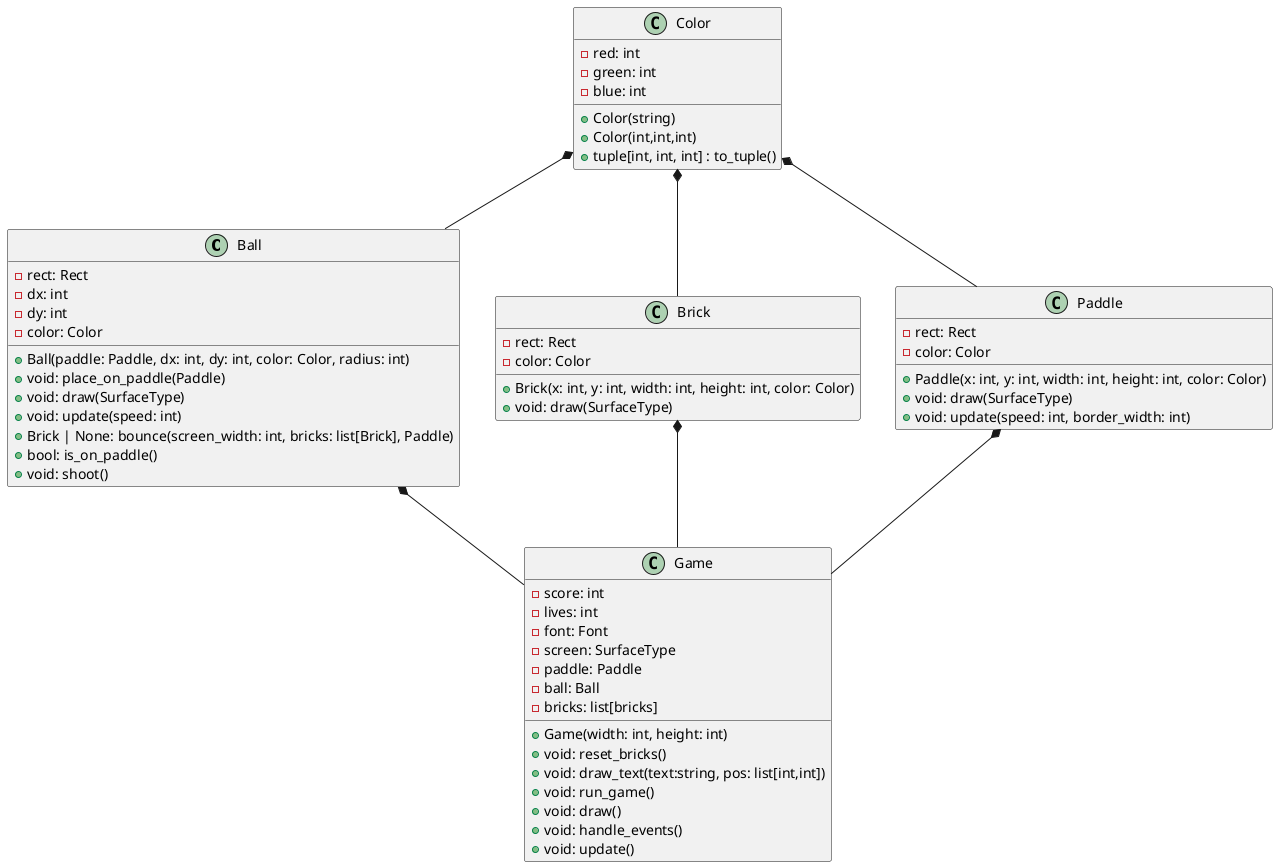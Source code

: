@startuml class diagram
class Ball {
    - rect: Rect
    - dx: int
    - dy: int
    - color: Color
    + Ball(paddle: Paddle, dx: int, dy: int, color: Color, radius: int)
    + void: place_on_paddle(Paddle)
    + void: draw(SurfaceType)
    + void: update(speed: int)
    + Brick | None: bounce(screen_width: int, bricks: list[Brick], Paddle)
    + bool: is_on_paddle()
    + void: shoot()
}
class Brick {
    - rect: Rect
    - color: Color
    + Brick(x: int, y: int, width: int, height: int, color: Color)
    + void: draw(SurfaceType)
}
class Paddle {
    - rect: Rect
    - color: Color
    + Paddle(x: int, y: int, width: int, height: int, color: Color)
    + void: draw(SurfaceType)
    + void: update(speed: int, border_width: int)
}
class Game {
    - score: int
    - lives: int
    - font: Font
    - screen: SurfaceType
    - paddle: Paddle
    - ball: Ball
    - bricks: list[bricks]
    + Game(width: int, height: int)
    + void: reset_bricks()
    + void: draw_text(text:string, pos: list[int,int])
    + void: run_game()
    + void: draw()
    + void: handle_events()
    + void: update()
}
class Color {
    - red: int
    - green: int
    - blue: int
    + Color(string)
    + Color(int,int,int)
    + tuple[int, int, int] : to_tuple()
}

Color *-- Ball
Color *-- Paddle
Color *-- Brick
Ball *-- Game
Paddle *-- Game
Brick *-- Game
@enduml
